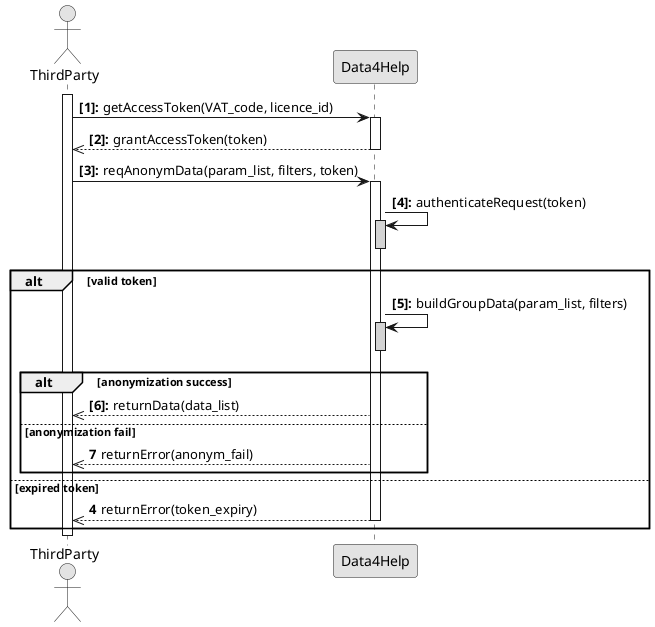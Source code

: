 @startuml

autonumber "<b>[0]:</b>"
skinparam monochrome  true

actor ThirdParty
participant Data4Help

activate ThirdParty

ThirdParty -> Data4Help : getAccessToken(VAT_code, licence_id)
activate Data4Help
Data4Help -->> ThirdParty : grantAccessToken(token)
deactivate Data4Help

ThirdParty -> Data4Help : reqAnonymData(param_list, filters, token)
activate Data4Help

Data4Help -> Data4Help : authenticateRequest(token)
activate Data4Help #lightgrey 
deactivate Data4Help

alt valid token
	
	Data4Help -> Data4Help : buildGroupData(param_list, filters)
	activate Data4Help #lightgrey 
	deactivate Data4Help
	
	alt anonymization success
		Data4Help -->> ThirdParty : returnData(data_list)
	
	else anonymization fail
		autonumber 7
		Data4Help -->> ThirdParty : returnError(anonym_fail)
		
	end
	
else expired token
	autonumber 4
	Data4Help -->> ThirdParty : returnError(token_expiry)
	deactivate Data4Help
end

deactivate ThirdParty

@enduml